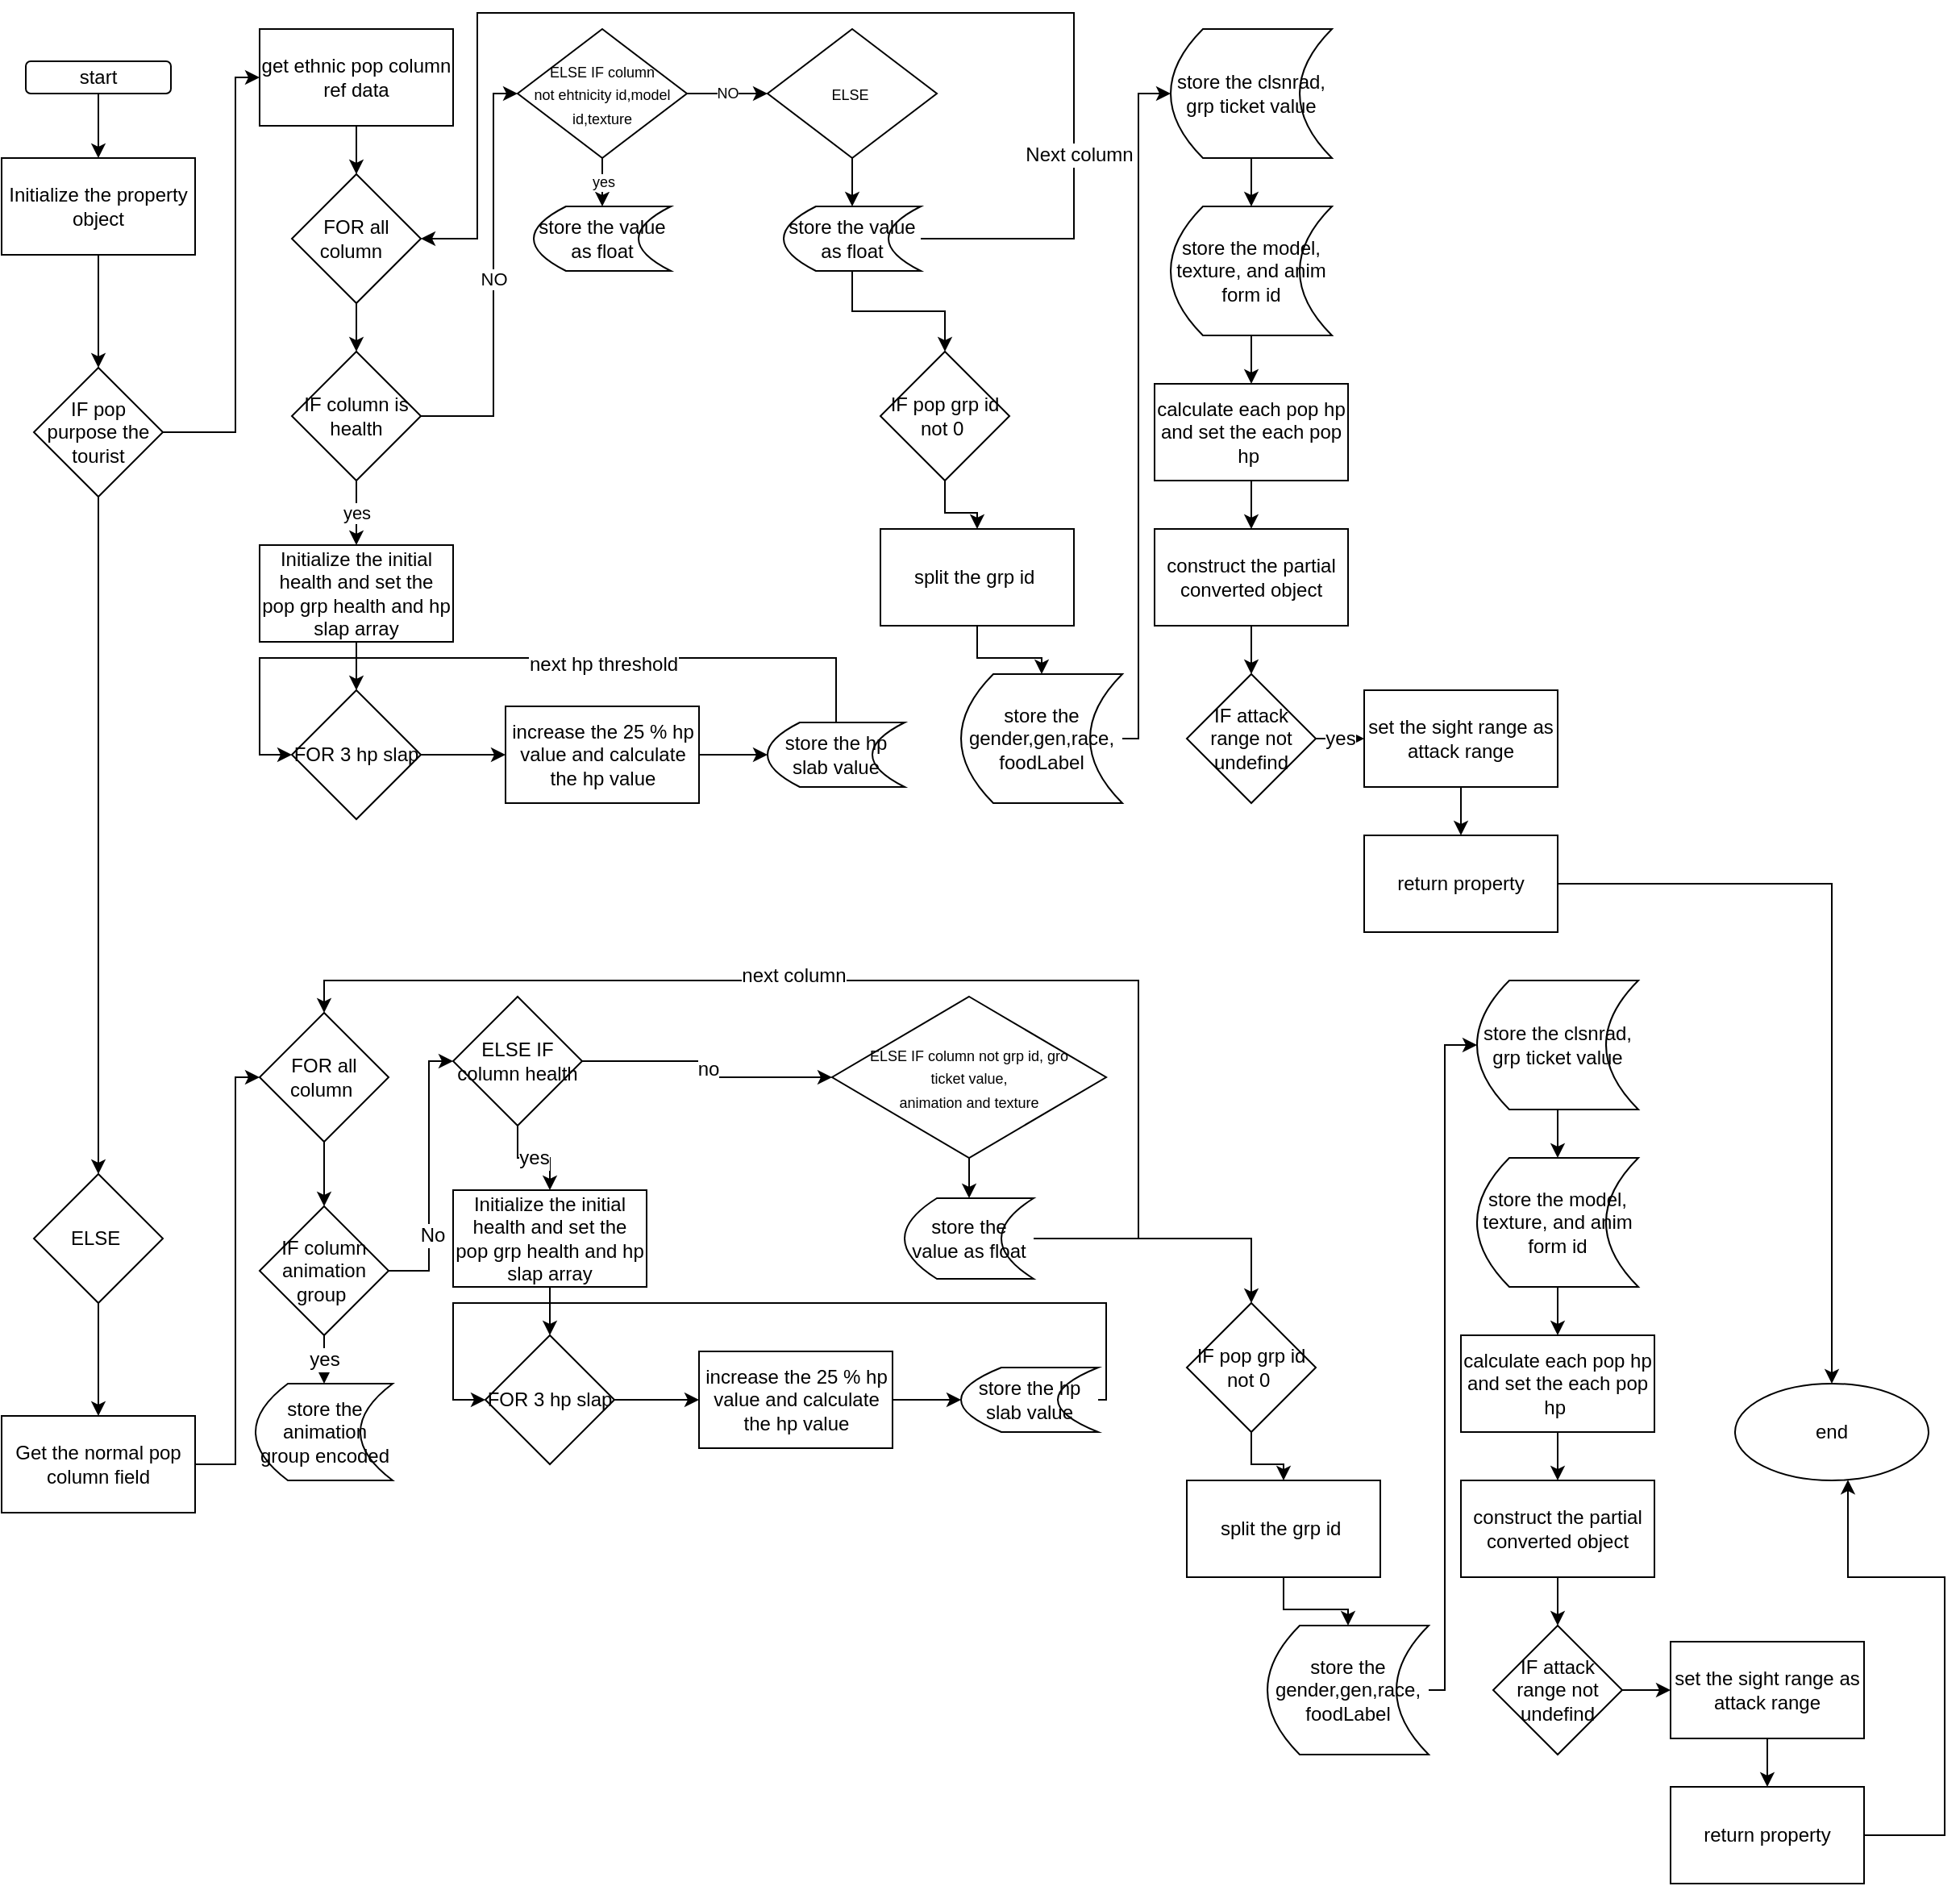 <mxfile version="17.4.6" type="github">
  <diagram id="RZQm93Vow_q2rpSUFSxI" name="Page-1">
    <mxGraphModel dx="1038" dy="1679" grid="1" gridSize="10" guides="1" tooltips="1" connect="1" arrows="1" fold="1" page="1" pageScale="1" pageWidth="850" pageHeight="1100" math="0" shadow="0">
      <root>
        <mxCell id="0" />
        <mxCell id="1" parent="0" />
        <mxCell id="tZlK84Gi0rUNLwhuvPa0-3" value="" style="edgeStyle=orthogonalEdgeStyle;rounded=0;orthogonalLoop=1;jettySize=auto;html=1;" edge="1" parent="1" source="tZlK84Gi0rUNLwhuvPa0-1" target="tZlK84Gi0rUNLwhuvPa0-2">
          <mxGeometry relative="1" as="geometry" />
        </mxCell>
        <mxCell id="tZlK84Gi0rUNLwhuvPa0-1" value="start" style="rounded=1;whiteSpace=wrap;html=1;" vertex="1" parent="1">
          <mxGeometry x="120" y="30" width="90" height="20" as="geometry" />
        </mxCell>
        <mxCell id="tZlK84Gi0rUNLwhuvPa0-5" value="" style="edgeStyle=orthogonalEdgeStyle;rounded=0;orthogonalLoop=1;jettySize=auto;html=1;" edge="1" parent="1" source="tZlK84Gi0rUNLwhuvPa0-2" target="tZlK84Gi0rUNLwhuvPa0-4">
          <mxGeometry relative="1" as="geometry" />
        </mxCell>
        <mxCell id="tZlK84Gi0rUNLwhuvPa0-2" value="Initialize the property object" style="rounded=0;whiteSpace=wrap;html=1;" vertex="1" parent="1">
          <mxGeometry x="105" y="90" width="120" height="60" as="geometry" />
        </mxCell>
        <mxCell id="tZlK84Gi0rUNLwhuvPa0-7" value="" style="edgeStyle=orthogonalEdgeStyle;rounded=0;orthogonalLoop=1;jettySize=auto;html=1;" edge="1" parent="1" source="tZlK84Gi0rUNLwhuvPa0-4" target="tZlK84Gi0rUNLwhuvPa0-6">
          <mxGeometry relative="1" as="geometry">
            <Array as="points">
              <mxPoint x="250" y="260" />
              <mxPoint x="250" y="40" />
            </Array>
          </mxGeometry>
        </mxCell>
        <mxCell id="tZlK84Gi0rUNLwhuvPa0-58" value="" style="edgeStyle=orthogonalEdgeStyle;rounded=0;orthogonalLoop=1;jettySize=auto;html=1;fontSize=12;" edge="1" parent="1" source="tZlK84Gi0rUNLwhuvPa0-4" target="tZlK84Gi0rUNLwhuvPa0-57">
          <mxGeometry relative="1" as="geometry" />
        </mxCell>
        <mxCell id="tZlK84Gi0rUNLwhuvPa0-4" value="IF pop purpose the tourist" style="rhombus;whiteSpace=wrap;html=1;rounded=0;" vertex="1" parent="1">
          <mxGeometry x="125" y="220" width="80" height="80" as="geometry" />
        </mxCell>
        <mxCell id="tZlK84Gi0rUNLwhuvPa0-9" value="" style="edgeStyle=orthogonalEdgeStyle;rounded=0;orthogonalLoop=1;jettySize=auto;html=1;" edge="1" parent="1" source="tZlK84Gi0rUNLwhuvPa0-6" target="tZlK84Gi0rUNLwhuvPa0-8">
          <mxGeometry relative="1" as="geometry" />
        </mxCell>
        <mxCell id="tZlK84Gi0rUNLwhuvPa0-6" value="get ethnic pop column ref data" style="whiteSpace=wrap;html=1;rounded=0;" vertex="1" parent="1">
          <mxGeometry x="265" y="10" width="120" height="60" as="geometry" />
        </mxCell>
        <mxCell id="tZlK84Gi0rUNLwhuvPa0-11" value="" style="edgeStyle=orthogonalEdgeStyle;rounded=0;orthogonalLoop=1;jettySize=auto;html=1;" edge="1" parent="1" source="tZlK84Gi0rUNLwhuvPa0-8" target="tZlK84Gi0rUNLwhuvPa0-10">
          <mxGeometry relative="1" as="geometry" />
        </mxCell>
        <mxCell id="tZlK84Gi0rUNLwhuvPa0-8" value="FOR all column&amp;nbsp;&amp;nbsp;" style="rhombus;whiteSpace=wrap;html=1;rounded=0;" vertex="1" parent="1">
          <mxGeometry x="285" y="100" width="80" height="80" as="geometry" />
        </mxCell>
        <mxCell id="tZlK84Gi0rUNLwhuvPa0-13" value="yes" style="edgeStyle=orthogonalEdgeStyle;rounded=0;orthogonalLoop=1;jettySize=auto;html=1;" edge="1" parent="1" source="tZlK84Gi0rUNLwhuvPa0-10" target="tZlK84Gi0rUNLwhuvPa0-12">
          <mxGeometry relative="1" as="geometry" />
        </mxCell>
        <mxCell id="tZlK84Gi0rUNLwhuvPa0-21" value="NO" style="edgeStyle=orthogonalEdgeStyle;rounded=0;orthogonalLoop=1;jettySize=auto;html=1;" edge="1" parent="1" source="tZlK84Gi0rUNLwhuvPa0-10" target="tZlK84Gi0rUNLwhuvPa0-20">
          <mxGeometry relative="1" as="geometry">
            <Array as="points">
              <mxPoint x="410" y="250" />
              <mxPoint x="410" y="50" />
            </Array>
          </mxGeometry>
        </mxCell>
        <mxCell id="tZlK84Gi0rUNLwhuvPa0-10" value="IF column is health" style="rhombus;whiteSpace=wrap;html=1;rounded=0;" vertex="1" parent="1">
          <mxGeometry x="285" y="210" width="80" height="80" as="geometry" />
        </mxCell>
        <mxCell id="tZlK84Gi0rUNLwhuvPa0-15" value="" style="edgeStyle=orthogonalEdgeStyle;rounded=0;orthogonalLoop=1;jettySize=auto;html=1;" edge="1" parent="1" source="tZlK84Gi0rUNLwhuvPa0-12" target="tZlK84Gi0rUNLwhuvPa0-14">
          <mxGeometry relative="1" as="geometry" />
        </mxCell>
        <mxCell id="tZlK84Gi0rUNLwhuvPa0-12" value="Initialize the initial health and set the pop grp health and hp slap array" style="whiteSpace=wrap;html=1;rounded=0;" vertex="1" parent="1">
          <mxGeometry x="265" y="330" width="120" height="60" as="geometry" />
        </mxCell>
        <mxCell id="tZlK84Gi0rUNLwhuvPa0-17" value="" style="edgeStyle=orthogonalEdgeStyle;rounded=0;orthogonalLoop=1;jettySize=auto;html=1;" edge="1" parent="1" source="tZlK84Gi0rUNLwhuvPa0-14" target="tZlK84Gi0rUNLwhuvPa0-16">
          <mxGeometry relative="1" as="geometry" />
        </mxCell>
        <mxCell id="tZlK84Gi0rUNLwhuvPa0-14" value="FOR 3 hp slap" style="rhombus;whiteSpace=wrap;html=1;rounded=0;" vertex="1" parent="1">
          <mxGeometry x="285" y="420" width="80" height="80" as="geometry" />
        </mxCell>
        <mxCell id="tZlK84Gi0rUNLwhuvPa0-19" value="" style="edgeStyle=orthogonalEdgeStyle;rounded=0;orthogonalLoop=1;jettySize=auto;html=1;" edge="1" parent="1" source="tZlK84Gi0rUNLwhuvPa0-16" target="tZlK84Gi0rUNLwhuvPa0-18">
          <mxGeometry relative="1" as="geometry" />
        </mxCell>
        <mxCell id="tZlK84Gi0rUNLwhuvPa0-16" value="increase the 25 % hp value and calculate the hp value" style="rounded=0;whiteSpace=wrap;html=1;" vertex="1" parent="1">
          <mxGeometry x="417.5" y="430" width="120" height="60" as="geometry" />
        </mxCell>
        <mxCell id="tZlK84Gi0rUNLwhuvPa0-31" style="edgeStyle=orthogonalEdgeStyle;rounded=0;orthogonalLoop=1;jettySize=auto;html=1;entryX=0;entryY=0.5;entryDx=0;entryDy=0;fontSize=12;" edge="1" parent="1" source="tZlK84Gi0rUNLwhuvPa0-18" target="tZlK84Gi0rUNLwhuvPa0-14">
          <mxGeometry relative="1" as="geometry">
            <Array as="points">
              <mxPoint x="623" y="400" />
              <mxPoint x="265" y="400" />
              <mxPoint x="265" y="460" />
            </Array>
          </mxGeometry>
        </mxCell>
        <mxCell id="tZlK84Gi0rUNLwhuvPa0-32" value="next hp threshold" style="edgeLabel;html=1;align=center;verticalAlign=middle;resizable=0;points=[];fontSize=12;" vertex="1" connectable="0" parent="tZlK84Gi0rUNLwhuvPa0-31">
          <mxGeometry x="-0.226" y="4" relative="1" as="geometry">
            <mxPoint as="offset" />
          </mxGeometry>
        </mxCell>
        <mxCell id="tZlK84Gi0rUNLwhuvPa0-18" value="store the hp slab value" style="shape=dataStorage;whiteSpace=wrap;html=1;fixedSize=1;" vertex="1" parent="1">
          <mxGeometry x="580" y="440" width="85" height="40" as="geometry" />
        </mxCell>
        <mxCell id="tZlK84Gi0rUNLwhuvPa0-23" value="yes" style="edgeStyle=orthogonalEdgeStyle;rounded=0;orthogonalLoop=1;jettySize=auto;html=1;fontSize=9;" edge="1" parent="1" source="tZlK84Gi0rUNLwhuvPa0-20" target="tZlK84Gi0rUNLwhuvPa0-22">
          <mxGeometry relative="1" as="geometry" />
        </mxCell>
        <mxCell id="tZlK84Gi0rUNLwhuvPa0-25" value="NO" style="edgeStyle=orthogonalEdgeStyle;rounded=0;orthogonalLoop=1;jettySize=auto;html=1;fontSize=9;" edge="1" parent="1" source="tZlK84Gi0rUNLwhuvPa0-20" target="tZlK84Gi0rUNLwhuvPa0-24">
          <mxGeometry relative="1" as="geometry" />
        </mxCell>
        <mxCell id="tZlK84Gi0rUNLwhuvPa0-20" value="&lt;font style=&quot;font-size: 9px&quot;&gt;ELSE IF column &lt;br&gt;not ehtnicity id,model id,texture&lt;/font&gt;" style="rhombus;whiteSpace=wrap;html=1;rounded=0;" vertex="1" parent="1">
          <mxGeometry x="425" y="10" width="105" height="80" as="geometry" />
        </mxCell>
        <mxCell id="tZlK84Gi0rUNLwhuvPa0-22" value="store the value as float" style="shape=dataStorage;whiteSpace=wrap;html=1;fixedSize=1;" vertex="1" parent="1">
          <mxGeometry x="435" y="120" width="85" height="40" as="geometry" />
        </mxCell>
        <mxCell id="tZlK84Gi0rUNLwhuvPa0-27" value="" style="edgeStyle=orthogonalEdgeStyle;rounded=0;orthogonalLoop=1;jettySize=auto;html=1;fontSize=9;" edge="1" parent="1" source="tZlK84Gi0rUNLwhuvPa0-24" target="tZlK84Gi0rUNLwhuvPa0-26">
          <mxGeometry relative="1" as="geometry" />
        </mxCell>
        <mxCell id="tZlK84Gi0rUNLwhuvPa0-24" value="&lt;font style=&quot;font-size: 9px&quot;&gt;ELSE&amp;nbsp;&lt;/font&gt;" style="rhombus;whiteSpace=wrap;html=1;rounded=0;" vertex="1" parent="1">
          <mxGeometry x="580" y="10" width="105" height="80" as="geometry" />
        </mxCell>
        <mxCell id="tZlK84Gi0rUNLwhuvPa0-28" style="edgeStyle=orthogonalEdgeStyle;rounded=0;orthogonalLoop=1;jettySize=auto;html=1;entryX=1;entryY=0.5;entryDx=0;entryDy=0;fontSize=9;" edge="1" parent="1" source="tZlK84Gi0rUNLwhuvPa0-26" target="tZlK84Gi0rUNLwhuvPa0-8">
          <mxGeometry relative="1" as="geometry">
            <Array as="points">
              <mxPoint x="770" y="140" />
              <mxPoint x="770" />
              <mxPoint x="400" />
              <mxPoint x="400" y="140" />
            </Array>
          </mxGeometry>
        </mxCell>
        <mxCell id="tZlK84Gi0rUNLwhuvPa0-29" value="&lt;font style=&quot;font-size: 12px&quot;&gt;Next column&lt;/font&gt;" style="edgeLabel;html=1;align=center;verticalAlign=middle;resizable=0;points=[];fontSize=9;" vertex="1" connectable="0" parent="tZlK84Gi0rUNLwhuvPa0-28">
          <mxGeometry x="-0.623" y="-2" relative="1" as="geometry">
            <mxPoint x="1" as="offset" />
          </mxGeometry>
        </mxCell>
        <mxCell id="tZlK84Gi0rUNLwhuvPa0-35" value="" style="edgeStyle=orthogonalEdgeStyle;rounded=0;orthogonalLoop=1;jettySize=auto;html=1;fontSize=12;" edge="1" parent="1" source="tZlK84Gi0rUNLwhuvPa0-26" target="tZlK84Gi0rUNLwhuvPa0-34">
          <mxGeometry relative="1" as="geometry" />
        </mxCell>
        <mxCell id="tZlK84Gi0rUNLwhuvPa0-26" value="store the value as float" style="shape=dataStorage;whiteSpace=wrap;html=1;fixedSize=1;" vertex="1" parent="1">
          <mxGeometry x="590" y="120" width="85" height="40" as="geometry" />
        </mxCell>
        <mxCell id="tZlK84Gi0rUNLwhuvPa0-30" style="edgeStyle=orthogonalEdgeStyle;rounded=0;orthogonalLoop=1;jettySize=auto;html=1;exitX=0.5;exitY=1;exitDx=0;exitDy=0;fontSize=12;" edge="1" parent="1" source="tZlK84Gi0rUNLwhuvPa0-18" target="tZlK84Gi0rUNLwhuvPa0-18">
          <mxGeometry relative="1" as="geometry" />
        </mxCell>
        <mxCell id="tZlK84Gi0rUNLwhuvPa0-37" value="" style="edgeStyle=orthogonalEdgeStyle;rounded=0;orthogonalLoop=1;jettySize=auto;html=1;fontSize=12;" edge="1" parent="1" source="tZlK84Gi0rUNLwhuvPa0-34" target="tZlK84Gi0rUNLwhuvPa0-36">
          <mxGeometry relative="1" as="geometry" />
        </mxCell>
        <mxCell id="tZlK84Gi0rUNLwhuvPa0-34" value="IF pop grp id not 0&amp;nbsp;" style="rhombus;whiteSpace=wrap;html=1;" vertex="1" parent="1">
          <mxGeometry x="650" y="210" width="80" height="80" as="geometry" />
        </mxCell>
        <mxCell id="tZlK84Gi0rUNLwhuvPa0-39" style="edgeStyle=orthogonalEdgeStyle;rounded=0;orthogonalLoop=1;jettySize=auto;html=1;entryX=0.5;entryY=0;entryDx=0;entryDy=0;fontSize=12;" edge="1" parent="1" source="tZlK84Gi0rUNLwhuvPa0-36" target="tZlK84Gi0rUNLwhuvPa0-38">
          <mxGeometry relative="1" as="geometry" />
        </mxCell>
        <mxCell id="tZlK84Gi0rUNLwhuvPa0-36" value="split the grp id&amp;nbsp;" style="whiteSpace=wrap;html=1;" vertex="1" parent="1">
          <mxGeometry x="650" y="320" width="120" height="60" as="geometry" />
        </mxCell>
        <mxCell id="tZlK84Gi0rUNLwhuvPa0-42" value="" style="edgeStyle=orthogonalEdgeStyle;rounded=0;orthogonalLoop=1;jettySize=auto;html=1;fontSize=12;" edge="1" parent="1" source="tZlK84Gi0rUNLwhuvPa0-38" target="tZlK84Gi0rUNLwhuvPa0-41">
          <mxGeometry relative="1" as="geometry">
            <Array as="points">
              <mxPoint x="810" y="450" />
              <mxPoint x="810" y="50" />
            </Array>
          </mxGeometry>
        </mxCell>
        <mxCell id="tZlK84Gi0rUNLwhuvPa0-38" value="store the gender,gen,race,&lt;br&gt;foodLabel" style="shape=dataStorage;whiteSpace=wrap;html=1;fixedSize=1;fontSize=12;" vertex="1" parent="1">
          <mxGeometry x="700" y="410" width="100" height="80" as="geometry" />
        </mxCell>
        <mxCell id="tZlK84Gi0rUNLwhuvPa0-44" value="" style="edgeStyle=orthogonalEdgeStyle;rounded=0;orthogonalLoop=1;jettySize=auto;html=1;fontSize=12;" edge="1" parent="1" source="tZlK84Gi0rUNLwhuvPa0-41" target="tZlK84Gi0rUNLwhuvPa0-43">
          <mxGeometry relative="1" as="geometry" />
        </mxCell>
        <mxCell id="tZlK84Gi0rUNLwhuvPa0-41" value="store the clsnrad, grp ticket value" style="shape=dataStorage;whiteSpace=wrap;html=1;fixedSize=1;fontSize=12;" vertex="1" parent="1">
          <mxGeometry x="830" y="10" width="100" height="80" as="geometry" />
        </mxCell>
        <mxCell id="tZlK84Gi0rUNLwhuvPa0-48" value="" style="edgeStyle=orthogonalEdgeStyle;rounded=0;orthogonalLoop=1;jettySize=auto;html=1;fontSize=12;" edge="1" parent="1" source="tZlK84Gi0rUNLwhuvPa0-43" target="tZlK84Gi0rUNLwhuvPa0-47">
          <mxGeometry relative="1" as="geometry" />
        </mxCell>
        <mxCell id="tZlK84Gi0rUNLwhuvPa0-43" value="store the model, texture, and anim form id" style="shape=dataStorage;whiteSpace=wrap;html=1;fixedSize=1;fontSize=12;size=20;" vertex="1" parent="1">
          <mxGeometry x="830" y="120" width="100" height="80" as="geometry" />
        </mxCell>
        <mxCell id="tZlK84Gi0rUNLwhuvPa0-50" value="" style="edgeStyle=orthogonalEdgeStyle;rounded=0;orthogonalLoop=1;jettySize=auto;html=1;fontSize=12;" edge="1" parent="1" source="tZlK84Gi0rUNLwhuvPa0-47" target="tZlK84Gi0rUNLwhuvPa0-49">
          <mxGeometry relative="1" as="geometry" />
        </mxCell>
        <mxCell id="tZlK84Gi0rUNLwhuvPa0-47" value="calculate each pop hp and set the each pop hp&amp;nbsp;" style="whiteSpace=wrap;html=1;" vertex="1" parent="1">
          <mxGeometry x="820" y="230" width="120" height="60" as="geometry" />
        </mxCell>
        <mxCell id="tZlK84Gi0rUNLwhuvPa0-52" value="" style="edgeStyle=orthogonalEdgeStyle;rounded=0;orthogonalLoop=1;jettySize=auto;html=1;fontSize=12;" edge="1" parent="1" source="tZlK84Gi0rUNLwhuvPa0-49" target="tZlK84Gi0rUNLwhuvPa0-51">
          <mxGeometry relative="1" as="geometry" />
        </mxCell>
        <mxCell id="tZlK84Gi0rUNLwhuvPa0-49" value="construct the partial converted object" style="whiteSpace=wrap;html=1;" vertex="1" parent="1">
          <mxGeometry x="820" y="320" width="120" height="60" as="geometry" />
        </mxCell>
        <mxCell id="tZlK84Gi0rUNLwhuvPa0-54" value="yes" style="edgeStyle=orthogonalEdgeStyle;rounded=0;orthogonalLoop=1;jettySize=auto;html=1;fontSize=12;" edge="1" parent="1" source="tZlK84Gi0rUNLwhuvPa0-51" target="tZlK84Gi0rUNLwhuvPa0-53">
          <mxGeometry relative="1" as="geometry" />
        </mxCell>
        <mxCell id="tZlK84Gi0rUNLwhuvPa0-51" value="IF attack range not undefind" style="rhombus;whiteSpace=wrap;html=1;" vertex="1" parent="1">
          <mxGeometry x="840" y="410" width="80" height="80" as="geometry" />
        </mxCell>
        <mxCell id="tZlK84Gi0rUNLwhuvPa0-56" value="" style="edgeStyle=orthogonalEdgeStyle;rounded=0;orthogonalLoop=1;jettySize=auto;html=1;fontSize=12;" edge="1" parent="1" source="tZlK84Gi0rUNLwhuvPa0-53" target="tZlK84Gi0rUNLwhuvPa0-55">
          <mxGeometry relative="1" as="geometry" />
        </mxCell>
        <mxCell id="tZlK84Gi0rUNLwhuvPa0-53" value="set the sight range as attack range" style="whiteSpace=wrap;html=1;" vertex="1" parent="1">
          <mxGeometry x="950" y="420" width="120" height="60" as="geometry" />
        </mxCell>
        <mxCell id="tZlK84Gi0rUNLwhuvPa0-110" style="edgeStyle=orthogonalEdgeStyle;rounded=0;orthogonalLoop=1;jettySize=auto;html=1;fontSize=12;" edge="1" parent="1" source="tZlK84Gi0rUNLwhuvPa0-55" target="tZlK84Gi0rUNLwhuvPa0-108">
          <mxGeometry relative="1" as="geometry" />
        </mxCell>
        <mxCell id="tZlK84Gi0rUNLwhuvPa0-55" value="return property" style="whiteSpace=wrap;html=1;" vertex="1" parent="1">
          <mxGeometry x="950" y="510" width="120" height="60" as="geometry" />
        </mxCell>
        <mxCell id="tZlK84Gi0rUNLwhuvPa0-60" value="" style="edgeStyle=orthogonalEdgeStyle;rounded=0;orthogonalLoop=1;jettySize=auto;html=1;fontSize=12;" edge="1" parent="1" source="tZlK84Gi0rUNLwhuvPa0-57" target="tZlK84Gi0rUNLwhuvPa0-59">
          <mxGeometry relative="1" as="geometry" />
        </mxCell>
        <mxCell id="tZlK84Gi0rUNLwhuvPa0-57" value="ELSE&amp;nbsp;" style="rhombus;whiteSpace=wrap;html=1;rounded=0;" vertex="1" parent="1">
          <mxGeometry x="125" y="720" width="80" height="80" as="geometry" />
        </mxCell>
        <mxCell id="tZlK84Gi0rUNLwhuvPa0-62" value="" style="edgeStyle=orthogonalEdgeStyle;rounded=0;orthogonalLoop=1;jettySize=auto;html=1;fontSize=12;" edge="1" parent="1" source="tZlK84Gi0rUNLwhuvPa0-59" target="tZlK84Gi0rUNLwhuvPa0-61">
          <mxGeometry relative="1" as="geometry">
            <Array as="points">
              <mxPoint x="250" y="900" />
              <mxPoint x="250" y="660" />
            </Array>
          </mxGeometry>
        </mxCell>
        <mxCell id="tZlK84Gi0rUNLwhuvPa0-59" value="Get the normal pop column field" style="whiteSpace=wrap;html=1;rounded=0;" vertex="1" parent="1">
          <mxGeometry x="105" y="870" width="120" height="60" as="geometry" />
        </mxCell>
        <mxCell id="tZlK84Gi0rUNLwhuvPa0-64" value="" style="edgeStyle=orthogonalEdgeStyle;rounded=0;orthogonalLoop=1;jettySize=auto;html=1;fontSize=12;" edge="1" parent="1" source="tZlK84Gi0rUNLwhuvPa0-61" target="tZlK84Gi0rUNLwhuvPa0-63">
          <mxGeometry relative="1" as="geometry" />
        </mxCell>
        <mxCell id="tZlK84Gi0rUNLwhuvPa0-61" value="FOR all column&amp;nbsp;" style="rhombus;whiteSpace=wrap;html=1;rounded=0;" vertex="1" parent="1">
          <mxGeometry x="265" y="620" width="80" height="80" as="geometry" />
        </mxCell>
        <mxCell id="tZlK84Gi0rUNLwhuvPa0-66" value="yes" style="edgeStyle=orthogonalEdgeStyle;rounded=0;orthogonalLoop=1;jettySize=auto;html=1;fontSize=12;" edge="1" parent="1" source="tZlK84Gi0rUNLwhuvPa0-63" target="tZlK84Gi0rUNLwhuvPa0-65">
          <mxGeometry relative="1" as="geometry" />
        </mxCell>
        <mxCell id="tZlK84Gi0rUNLwhuvPa0-68" value="" style="edgeStyle=orthogonalEdgeStyle;rounded=0;orthogonalLoop=1;jettySize=auto;html=1;fontSize=12;" edge="1" parent="1" source="tZlK84Gi0rUNLwhuvPa0-63" target="tZlK84Gi0rUNLwhuvPa0-67">
          <mxGeometry relative="1" as="geometry">
            <Array as="points">
              <mxPoint x="370" y="780" />
              <mxPoint x="370" y="650" />
            </Array>
          </mxGeometry>
        </mxCell>
        <mxCell id="tZlK84Gi0rUNLwhuvPa0-69" value="No" style="edgeLabel;html=1;align=center;verticalAlign=middle;resizable=0;points=[];fontSize=12;" vertex="1" connectable="0" parent="tZlK84Gi0rUNLwhuvPa0-68">
          <mxGeometry x="-0.447" y="-2" relative="1" as="geometry">
            <mxPoint as="offset" />
          </mxGeometry>
        </mxCell>
        <mxCell id="tZlK84Gi0rUNLwhuvPa0-63" value="IF column animation group&amp;nbsp;" style="rhombus;whiteSpace=wrap;html=1;rounded=0;" vertex="1" parent="1">
          <mxGeometry x="265" y="740" width="80" height="80" as="geometry" />
        </mxCell>
        <mxCell id="tZlK84Gi0rUNLwhuvPa0-65" value="store the animation group encoded" style="shape=dataStorage;whiteSpace=wrap;html=1;fixedSize=1;fontSize=12;" vertex="1" parent="1">
          <mxGeometry x="262.5" y="850" width="85" height="60" as="geometry" />
        </mxCell>
        <mxCell id="tZlK84Gi0rUNLwhuvPa0-74" value="yes" style="edgeStyle=orthogonalEdgeStyle;rounded=0;orthogonalLoop=1;jettySize=auto;html=1;fontSize=12;" edge="1" parent="1" source="tZlK84Gi0rUNLwhuvPa0-67" target="tZlK84Gi0rUNLwhuvPa0-70">
          <mxGeometry relative="1" as="geometry" />
        </mxCell>
        <mxCell id="tZlK84Gi0rUNLwhuvPa0-81" value="no" style="edgeStyle=orthogonalEdgeStyle;rounded=0;orthogonalLoop=1;jettySize=auto;html=1;fontSize=12;" edge="1" parent="1" source="tZlK84Gi0rUNLwhuvPa0-67" target="tZlK84Gi0rUNLwhuvPa0-80">
          <mxGeometry relative="1" as="geometry" />
        </mxCell>
        <mxCell id="tZlK84Gi0rUNLwhuvPa0-67" value="ELSE IF column health" style="rhombus;whiteSpace=wrap;html=1;rounded=0;" vertex="1" parent="1">
          <mxGeometry x="385" y="610" width="80" height="80" as="geometry" />
        </mxCell>
        <mxCell id="tZlK84Gi0rUNLwhuvPa0-75" value="" style="edgeStyle=orthogonalEdgeStyle;rounded=0;orthogonalLoop=1;jettySize=auto;html=1;fontSize=12;" edge="1" parent="1" source="tZlK84Gi0rUNLwhuvPa0-70" target="tZlK84Gi0rUNLwhuvPa0-71">
          <mxGeometry relative="1" as="geometry" />
        </mxCell>
        <mxCell id="tZlK84Gi0rUNLwhuvPa0-70" value="Initialize the initial health and set the pop grp health and hp slap array" style="whiteSpace=wrap;html=1;rounded=0;" vertex="1" parent="1">
          <mxGeometry x="385" y="730" width="120" height="60" as="geometry" />
        </mxCell>
        <mxCell id="tZlK84Gi0rUNLwhuvPa0-76" value="" style="edgeStyle=orthogonalEdgeStyle;rounded=0;orthogonalLoop=1;jettySize=auto;html=1;fontSize=12;" edge="1" parent="1" source="tZlK84Gi0rUNLwhuvPa0-71" target="tZlK84Gi0rUNLwhuvPa0-72">
          <mxGeometry relative="1" as="geometry" />
        </mxCell>
        <mxCell id="tZlK84Gi0rUNLwhuvPa0-71" value="FOR 3 hp slap" style="rhombus;whiteSpace=wrap;html=1;rounded=0;" vertex="1" parent="1">
          <mxGeometry x="405" y="820" width="80" height="80" as="geometry" />
        </mxCell>
        <mxCell id="tZlK84Gi0rUNLwhuvPa0-77" value="" style="edgeStyle=orthogonalEdgeStyle;rounded=0;orthogonalLoop=1;jettySize=auto;html=1;fontSize=12;" edge="1" parent="1" source="tZlK84Gi0rUNLwhuvPa0-72" target="tZlK84Gi0rUNLwhuvPa0-73">
          <mxGeometry relative="1" as="geometry" />
        </mxCell>
        <mxCell id="tZlK84Gi0rUNLwhuvPa0-72" value="increase the 25 % hp value and calculate the hp value" style="rounded=0;whiteSpace=wrap;html=1;" vertex="1" parent="1">
          <mxGeometry x="537.5" y="830" width="120" height="60" as="geometry" />
        </mxCell>
        <mxCell id="tZlK84Gi0rUNLwhuvPa0-78" style="edgeStyle=orthogonalEdgeStyle;rounded=0;orthogonalLoop=1;jettySize=auto;html=1;entryX=0;entryY=0.5;entryDx=0;entryDy=0;fontSize=12;" edge="1" parent="1" source="tZlK84Gi0rUNLwhuvPa0-73" target="tZlK84Gi0rUNLwhuvPa0-71">
          <mxGeometry relative="1" as="geometry">
            <Array as="points">
              <mxPoint x="790" y="860" />
              <mxPoint x="790" y="800" />
              <mxPoint x="385" y="800" />
              <mxPoint x="385" y="860" />
            </Array>
          </mxGeometry>
        </mxCell>
        <mxCell id="tZlK84Gi0rUNLwhuvPa0-73" value="store the hp slab value" style="shape=dataStorage;whiteSpace=wrap;html=1;fixedSize=1;size=25;" vertex="1" parent="1">
          <mxGeometry x="700" y="840" width="85" height="40" as="geometry" />
        </mxCell>
        <mxCell id="tZlK84Gi0rUNLwhuvPa0-83" value="" style="edgeStyle=orthogonalEdgeStyle;rounded=0;orthogonalLoop=1;jettySize=auto;html=1;fontSize=9;" edge="1" parent="1" source="tZlK84Gi0rUNLwhuvPa0-80" target="tZlK84Gi0rUNLwhuvPa0-82">
          <mxGeometry relative="1" as="geometry" />
        </mxCell>
        <mxCell id="tZlK84Gi0rUNLwhuvPa0-80" value="&lt;font style=&quot;font-size: 9px&quot;&gt;ELSE IF column not grp id, gro &lt;br&gt;ticket value,&lt;br&gt;animation and texture&lt;/font&gt;" style="rhombus;whiteSpace=wrap;html=1;rounded=0;" vertex="1" parent="1">
          <mxGeometry x="620" y="610" width="170" height="100" as="geometry" />
        </mxCell>
        <mxCell id="tZlK84Gi0rUNLwhuvPa0-84" style="edgeStyle=orthogonalEdgeStyle;rounded=0;orthogonalLoop=1;jettySize=auto;html=1;entryX=0.5;entryY=0;entryDx=0;entryDy=0;fontSize=9;" edge="1" parent="1" source="tZlK84Gi0rUNLwhuvPa0-82" target="tZlK84Gi0rUNLwhuvPa0-61">
          <mxGeometry relative="1" as="geometry">
            <Array as="points">
              <mxPoint x="810" y="760" />
              <mxPoint x="810" y="600" />
              <mxPoint x="305" y="600" />
            </Array>
          </mxGeometry>
        </mxCell>
        <mxCell id="tZlK84Gi0rUNLwhuvPa0-85" value="&lt;font style=&quot;font-size: 12px&quot;&gt;next&amp;nbsp;column&lt;/font&gt;" style="edgeLabel;html=1;align=center;verticalAlign=middle;resizable=0;points=[];fontSize=9;" vertex="1" connectable="0" parent="tZlK84Gi0rUNLwhuvPa0-84">
          <mxGeometry x="0.172" y="-3" relative="1" as="geometry">
            <mxPoint as="offset" />
          </mxGeometry>
        </mxCell>
        <mxCell id="tZlK84Gi0rUNLwhuvPa0-97" style="edgeStyle=orthogonalEdgeStyle;rounded=0;orthogonalLoop=1;jettySize=auto;html=1;fontSize=12;" edge="1" parent="1" source="tZlK84Gi0rUNLwhuvPa0-82" target="tZlK84Gi0rUNLwhuvPa0-86">
          <mxGeometry relative="1" as="geometry" />
        </mxCell>
        <mxCell id="tZlK84Gi0rUNLwhuvPa0-82" value="&lt;span style=&quot;font-size: 12px&quot;&gt;store the value as float&lt;/span&gt;" style="shape=dataStorage;whiteSpace=wrap;html=1;fixedSize=1;fontSize=9;size=20;" vertex="1" parent="1">
          <mxGeometry x="665" y="735" width="80" height="50" as="geometry" />
        </mxCell>
        <mxCell id="tZlK84Gi0rUNLwhuvPa0-98" value="" style="edgeStyle=orthogonalEdgeStyle;rounded=0;orthogonalLoop=1;jettySize=auto;html=1;fontSize=12;" edge="1" parent="1" source="tZlK84Gi0rUNLwhuvPa0-86" target="tZlK84Gi0rUNLwhuvPa0-87">
          <mxGeometry relative="1" as="geometry" />
        </mxCell>
        <mxCell id="tZlK84Gi0rUNLwhuvPa0-86" value="IF pop grp id not 0&amp;nbsp;" style="rhombus;whiteSpace=wrap;html=1;" vertex="1" parent="1">
          <mxGeometry x="840" y="800" width="80" height="80" as="geometry" />
        </mxCell>
        <mxCell id="tZlK84Gi0rUNLwhuvPa0-99" value="" style="edgeStyle=orthogonalEdgeStyle;rounded=0;orthogonalLoop=1;jettySize=auto;html=1;fontSize=12;" edge="1" parent="1" source="tZlK84Gi0rUNLwhuvPa0-87" target="tZlK84Gi0rUNLwhuvPa0-89">
          <mxGeometry relative="1" as="geometry" />
        </mxCell>
        <mxCell id="tZlK84Gi0rUNLwhuvPa0-87" value="split the grp id&amp;nbsp;" style="whiteSpace=wrap;html=1;" vertex="1" parent="1">
          <mxGeometry x="840" y="910" width="120" height="60" as="geometry" />
        </mxCell>
        <mxCell id="tZlK84Gi0rUNLwhuvPa0-88" value="" style="edgeStyle=orthogonalEdgeStyle;rounded=0;orthogonalLoop=1;jettySize=auto;html=1;fontSize=12;" edge="1" parent="1" source="tZlK84Gi0rUNLwhuvPa0-89" target="tZlK84Gi0rUNLwhuvPa0-90">
          <mxGeometry relative="1" as="geometry">
            <Array as="points">
              <mxPoint x="1000" y="1040" />
              <mxPoint x="1000" y="640" />
            </Array>
          </mxGeometry>
        </mxCell>
        <mxCell id="tZlK84Gi0rUNLwhuvPa0-89" value="store the gender,gen,race,&lt;br&gt;foodLabel" style="shape=dataStorage;whiteSpace=wrap;html=1;fixedSize=1;fontSize=12;" vertex="1" parent="1">
          <mxGeometry x="890" y="1000" width="100" height="80" as="geometry" />
        </mxCell>
        <mxCell id="tZlK84Gi0rUNLwhuvPa0-100" value="" style="edgeStyle=orthogonalEdgeStyle;rounded=0;orthogonalLoop=1;jettySize=auto;html=1;fontSize=12;" edge="1" parent="1" source="tZlK84Gi0rUNLwhuvPa0-90" target="tZlK84Gi0rUNLwhuvPa0-91">
          <mxGeometry relative="1" as="geometry" />
        </mxCell>
        <mxCell id="tZlK84Gi0rUNLwhuvPa0-90" value="store the clsnrad, grp ticket value" style="shape=dataStorage;whiteSpace=wrap;html=1;fixedSize=1;fontSize=12;" vertex="1" parent="1">
          <mxGeometry x="1020" y="600" width="100" height="80" as="geometry" />
        </mxCell>
        <mxCell id="tZlK84Gi0rUNLwhuvPa0-101" value="" style="edgeStyle=orthogonalEdgeStyle;rounded=0;orthogonalLoop=1;jettySize=auto;html=1;fontSize=12;" edge="1" parent="1" source="tZlK84Gi0rUNLwhuvPa0-91" target="tZlK84Gi0rUNLwhuvPa0-92">
          <mxGeometry relative="1" as="geometry" />
        </mxCell>
        <mxCell id="tZlK84Gi0rUNLwhuvPa0-91" value="store the model, texture, and anim form id" style="shape=dataStorage;whiteSpace=wrap;html=1;fixedSize=1;fontSize=12;size=20;" vertex="1" parent="1">
          <mxGeometry x="1020" y="710" width="100" height="80" as="geometry" />
        </mxCell>
        <mxCell id="tZlK84Gi0rUNLwhuvPa0-102" value="" style="edgeStyle=orthogonalEdgeStyle;rounded=0;orthogonalLoop=1;jettySize=auto;html=1;fontSize=12;" edge="1" parent="1" source="tZlK84Gi0rUNLwhuvPa0-92" target="tZlK84Gi0rUNLwhuvPa0-93">
          <mxGeometry relative="1" as="geometry" />
        </mxCell>
        <mxCell id="tZlK84Gi0rUNLwhuvPa0-92" value="calculate each pop hp and set the each pop hp&amp;nbsp;" style="whiteSpace=wrap;html=1;" vertex="1" parent="1">
          <mxGeometry x="1010" y="820" width="120" height="60" as="geometry" />
        </mxCell>
        <mxCell id="tZlK84Gi0rUNLwhuvPa0-103" value="" style="edgeStyle=orthogonalEdgeStyle;rounded=0;orthogonalLoop=1;jettySize=auto;html=1;fontSize=12;" edge="1" parent="1" source="tZlK84Gi0rUNLwhuvPa0-93" target="tZlK84Gi0rUNLwhuvPa0-94">
          <mxGeometry relative="1" as="geometry" />
        </mxCell>
        <mxCell id="tZlK84Gi0rUNLwhuvPa0-93" value="construct the partial converted object" style="whiteSpace=wrap;html=1;" vertex="1" parent="1">
          <mxGeometry x="1010" y="910" width="120" height="60" as="geometry" />
        </mxCell>
        <mxCell id="tZlK84Gi0rUNLwhuvPa0-104" value="" style="edgeStyle=orthogonalEdgeStyle;rounded=0;orthogonalLoop=1;jettySize=auto;html=1;fontSize=12;" edge="1" parent="1" source="tZlK84Gi0rUNLwhuvPa0-94" target="tZlK84Gi0rUNLwhuvPa0-95">
          <mxGeometry relative="1" as="geometry" />
        </mxCell>
        <mxCell id="tZlK84Gi0rUNLwhuvPa0-94" value="IF attack range not undefind" style="rhombus;whiteSpace=wrap;html=1;" vertex="1" parent="1">
          <mxGeometry x="1030" y="1000" width="80" height="80" as="geometry" />
        </mxCell>
        <mxCell id="tZlK84Gi0rUNLwhuvPa0-105" value="" style="edgeStyle=orthogonalEdgeStyle;rounded=0;orthogonalLoop=1;jettySize=auto;html=1;fontSize=12;" edge="1" parent="1" source="tZlK84Gi0rUNLwhuvPa0-95" target="tZlK84Gi0rUNLwhuvPa0-96">
          <mxGeometry relative="1" as="geometry" />
        </mxCell>
        <mxCell id="tZlK84Gi0rUNLwhuvPa0-95" value="set the sight range as attack range" style="whiteSpace=wrap;html=1;" vertex="1" parent="1">
          <mxGeometry x="1140" y="1010" width="120" height="60" as="geometry" />
        </mxCell>
        <mxCell id="tZlK84Gi0rUNLwhuvPa0-109" value="" style="edgeStyle=orthogonalEdgeStyle;rounded=0;orthogonalLoop=1;jettySize=auto;html=1;fontSize=12;" edge="1" parent="1" source="tZlK84Gi0rUNLwhuvPa0-96" target="tZlK84Gi0rUNLwhuvPa0-108">
          <mxGeometry relative="1" as="geometry">
            <Array as="points">
              <mxPoint x="1310" y="1130" />
              <mxPoint x="1310" y="970" />
              <mxPoint x="1250" y="970" />
            </Array>
          </mxGeometry>
        </mxCell>
        <mxCell id="tZlK84Gi0rUNLwhuvPa0-96" value="return property" style="whiteSpace=wrap;html=1;" vertex="1" parent="1">
          <mxGeometry x="1140" y="1100" width="120" height="60" as="geometry" />
        </mxCell>
        <mxCell id="tZlK84Gi0rUNLwhuvPa0-108" value="end" style="ellipse;whiteSpace=wrap;html=1;" vertex="1" parent="1">
          <mxGeometry x="1180" y="850" width="120" height="60" as="geometry" />
        </mxCell>
      </root>
    </mxGraphModel>
  </diagram>
</mxfile>

